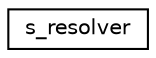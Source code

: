 digraph "Graphical Class Hierarchy"
{
  edge [fontname="Helvetica",fontsize="10",labelfontname="Helvetica",labelfontsize="10"];
  node [fontname="Helvetica",fontsize="10",shape=record];
  rankdir="LR";
  Node0 [label="s_resolver",height=0.2,width=0.4,color="black", fillcolor="white", style="filled",URL="$structs__resolver.html"];
}
